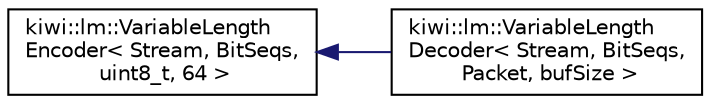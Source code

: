 digraph "Graphical Class Hierarchy"
{
 // LATEX_PDF_SIZE
  edge [fontname="Helvetica",fontsize="10",labelfontname="Helvetica",labelfontsize="10"];
  node [fontname="Helvetica",fontsize="10",shape=record];
  rankdir="LR";
  Node0 [label="kiwi::lm::VariableLength\lEncoder\< Stream, BitSeqs,\l uint8_t, 64 \>",height=0.2,width=0.4,color="black", fillcolor="white", style="filled",URL="$classkiwi_1_1lm_1_1VariableLengthEncoder.html",tooltip=" "];
  Node0 -> Node1 [dir="back",color="midnightblue",fontsize="10",style="solid",fontname="Helvetica"];
  Node1 [label="kiwi::lm::VariableLength\lDecoder\< Stream, BitSeqs,\l Packet, bufSize \>",height=0.2,width=0.4,color="black", fillcolor="white", style="filled",URL="$classkiwi_1_1lm_1_1VariableLengthDecoder.html",tooltip=" "];
}
